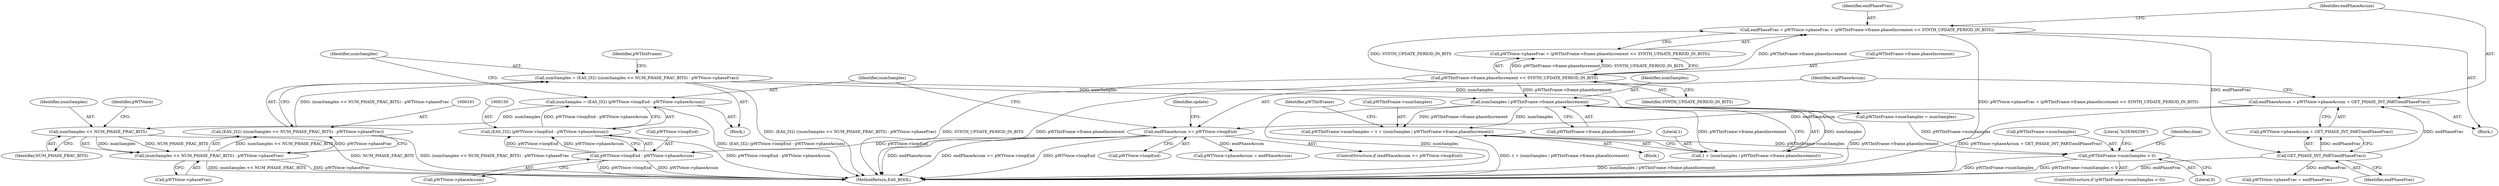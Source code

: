 digraph "0_Android_3ac044334c3ff6a61cb4238ff3ddaf17c7efcf49_5@pointer" {
"1000182" [label="(Call,numSamples / pWTIntFrame->frame.phaseIncrement)"];
"1000158" [label="(Call,numSamples = (EAS_I32) ((numSamples << NUM_PHASE_FRAC_BITS) - pWTVoice->phaseFrac))"];
"1000160" [label="(Call,(EAS_I32) ((numSamples << NUM_PHASE_FRAC_BITS) - pWTVoice->phaseFrac))"];
"1000162" [label="(Call,(numSamples << NUM_PHASE_FRAC_BITS) - pWTVoice->phaseFrac)"];
"1000163" [label="(Call,numSamples << NUM_PHASE_FRAC_BITS)"];
"1000147" [label="(Call,numSamples = (EAS_I32) (pWTVoice->loopEnd - pWTVoice->phaseAccum))"];
"1000149" [label="(Call,(EAS_I32) (pWTVoice->loopEnd - pWTVoice->phaseAccum))"];
"1000151" [label="(Call,pWTVoice->loopEnd - pWTVoice->phaseAccum)"];
"1000141" [label="(Call,endPhaseAccum >= pWTVoice->loopEnd)"];
"1000132" [label="(Call,endPhaseAccum = pWTVoice->phaseAccum + GET_PHASE_INT_PART(endPhaseFrac))"];
"1000138" [label="(Call,GET_PHASE_INT_PART(endPhaseFrac))"];
"1000119" [label="(Call,endPhaseFrac = pWTVoice->phaseFrac + (pWTIntFrame->frame.phaseIncrement << SYNTH_UPDATE_PERIOD_IN_BITS))"];
"1000125" [label="(Call,pWTIntFrame->frame.phaseIncrement << SYNTH_UPDATE_PERIOD_IN_BITS)"];
"1000176" [label="(Call,pWTIntFrame->numSamples = 1 + (numSamples / pWTIntFrame->frame.phaseIncrement))"];
"1000197" [label="(Call,pWTIntFrame->numSamples < 0)"];
"1000180" [label="(Call,1 + (numSamples / pWTIntFrame->frame.phaseIncrement))"];
"1000211" [label="(Identifier,done)"];
"1000125" [label="(Call,pWTIntFrame->frame.phaseIncrement << SYNTH_UPDATE_PERIOD_IN_BITS)"];
"1000143" [label="(Call,pWTVoice->loopEnd)"];
"1000216" [label="(Call,pWTVoice->phaseFrac = endPhaseFrac)"];
"1000131" [label="(Identifier,SYNTH_UPDATE_PERIOD_IN_BITS)"];
"1000198" [label="(Call,pWTIntFrame->numSamples)"];
"1000163" [label="(Call,numSamples << NUM_PHASE_FRAC_BITS)"];
"1000191" [label="(Call,pWTIntFrame->numSamples = numSamples)"];
"1000160" [label="(Call,(EAS_I32) ((numSamples << NUM_PHASE_FRAC_BITS) - pWTVoice->phaseFrac))"];
"1000197" [label="(Call,pWTIntFrame->numSamples < 0)"];
"1000164" [label="(Identifier,numSamples)"];
"1000152" [label="(Call,pWTVoice->loopEnd)"];
"1000228" [label="(MethodReturn,EAS_BOOL)"];
"1000182" [label="(Call,numSamples / pWTIntFrame->frame.phaseIncrement)"];
"1000166" [label="(Call,pWTVoice->phaseFrac)"];
"1000221" [label="(Call,pWTVoice->phaseAccum = endPhaseAccum)"];
"1000134" [label="(Call,pWTVoice->phaseAccum + GET_PHASE_INT_PART(endPhaseFrac))"];
"1000133" [label="(Identifier,endPhaseAccum)"];
"1000180" [label="(Call,1 + (numSamples / pWTIntFrame->frame.phaseIncrement))"];
"1000119" [label="(Call,endPhaseFrac = pWTVoice->phaseFrac + (pWTIntFrame->frame.phaseIncrement << SYNTH_UPDATE_PERIOD_IN_BITS))"];
"1000142" [label="(Identifier,endPhaseAccum)"];
"1000126" [label="(Call,pWTIntFrame->frame.phaseIncrement)"];
"1000165" [label="(Identifier,NUM_PHASE_FRAC_BITS)"];
"1000196" [label="(ControlStructure,if (pWTIntFrame->numSamples < 0))"];
"1000201" [label="(Literal,0)"];
"1000204" [label="(Literal,\"b/26366256\")"];
"1000141" [label="(Call,endPhaseAccum >= pWTVoice->loopEnd)"];
"1000121" [label="(Call,pWTVoice->phaseFrac + (pWTIntFrame->frame.phaseIncrement << SYNTH_UPDATE_PERIOD_IN_BITS))"];
"1000184" [label="(Call,pWTIntFrame->frame.phaseIncrement)"];
"1000214" [label="(Identifier,update)"];
"1000148" [label="(Identifier,numSamples)"];
"1000183" [label="(Identifier,numSamples)"];
"1000167" [label="(Identifier,pWTVoice)"];
"1000111" [label="(Block,)"];
"1000159" [label="(Identifier,numSamples)"];
"1000155" [label="(Call,pWTVoice->phaseAccum)"];
"1000181" [label="(Literal,1)"];
"1000162" [label="(Call,(numSamples << NUM_PHASE_FRAC_BITS) - pWTVoice->phaseFrac)"];
"1000176" [label="(Call,pWTIntFrame->numSamples = 1 + (numSamples / pWTIntFrame->frame.phaseIncrement))"];
"1000120" [label="(Identifier,endPhaseFrac)"];
"1000140" [label="(ControlStructure,if (endPhaseAccum >= pWTVoice->loopEnd))"];
"1000158" [label="(Call,numSamples = (EAS_I32) ((numSamples << NUM_PHASE_FRAC_BITS) - pWTVoice->phaseFrac))"];
"1000138" [label="(Call,GET_PHASE_INT_PART(endPhaseFrac))"];
"1000146" [label="(Block,)"];
"1000175" [label="(Block,)"];
"1000149" [label="(Call,(EAS_I32) (pWTVoice->loopEnd - pWTVoice->phaseAccum))"];
"1000199" [label="(Identifier,pWTIntFrame)"];
"1000151" [label="(Call,pWTVoice->loopEnd - pWTVoice->phaseAccum)"];
"1000139" [label="(Identifier,endPhaseFrac)"];
"1000147" [label="(Call,numSamples = (EAS_I32) (pWTVoice->loopEnd - pWTVoice->phaseAccum))"];
"1000177" [label="(Call,pWTIntFrame->numSamples)"];
"1000172" [label="(Identifier,pWTIntFrame)"];
"1000132" [label="(Call,endPhaseAccum = pWTVoice->phaseAccum + GET_PHASE_INT_PART(endPhaseFrac))"];
"1000182" -> "1000180"  [label="AST: "];
"1000182" -> "1000184"  [label="CFG: "];
"1000183" -> "1000182"  [label="AST: "];
"1000184" -> "1000182"  [label="AST: "];
"1000180" -> "1000182"  [label="CFG: "];
"1000182" -> "1000228"  [label="DDG: pWTIntFrame->frame.phaseIncrement"];
"1000182" -> "1000228"  [label="DDG: numSamples"];
"1000182" -> "1000176"  [label="DDG: numSamples"];
"1000182" -> "1000176"  [label="DDG: pWTIntFrame->frame.phaseIncrement"];
"1000182" -> "1000180"  [label="DDG: numSamples"];
"1000182" -> "1000180"  [label="DDG: pWTIntFrame->frame.phaseIncrement"];
"1000158" -> "1000182"  [label="DDG: numSamples"];
"1000125" -> "1000182"  [label="DDG: pWTIntFrame->frame.phaseIncrement"];
"1000158" -> "1000146"  [label="AST: "];
"1000158" -> "1000160"  [label="CFG: "];
"1000159" -> "1000158"  [label="AST: "];
"1000160" -> "1000158"  [label="AST: "];
"1000172" -> "1000158"  [label="CFG: "];
"1000158" -> "1000228"  [label="DDG: (EAS_I32) ((numSamples << NUM_PHASE_FRAC_BITS) - pWTVoice->phaseFrac)"];
"1000160" -> "1000158"  [label="DDG: (numSamples << NUM_PHASE_FRAC_BITS) - pWTVoice->phaseFrac"];
"1000158" -> "1000191"  [label="DDG: numSamples"];
"1000160" -> "1000162"  [label="CFG: "];
"1000161" -> "1000160"  [label="AST: "];
"1000162" -> "1000160"  [label="AST: "];
"1000160" -> "1000228"  [label="DDG: (numSamples << NUM_PHASE_FRAC_BITS) - pWTVoice->phaseFrac"];
"1000162" -> "1000160"  [label="DDG: numSamples << NUM_PHASE_FRAC_BITS"];
"1000162" -> "1000160"  [label="DDG: pWTVoice->phaseFrac"];
"1000162" -> "1000166"  [label="CFG: "];
"1000163" -> "1000162"  [label="AST: "];
"1000166" -> "1000162"  [label="AST: "];
"1000162" -> "1000228"  [label="DDG: pWTVoice->phaseFrac"];
"1000162" -> "1000228"  [label="DDG: numSamples << NUM_PHASE_FRAC_BITS"];
"1000163" -> "1000162"  [label="DDG: numSamples"];
"1000163" -> "1000162"  [label="DDG: NUM_PHASE_FRAC_BITS"];
"1000163" -> "1000165"  [label="CFG: "];
"1000164" -> "1000163"  [label="AST: "];
"1000165" -> "1000163"  [label="AST: "];
"1000167" -> "1000163"  [label="CFG: "];
"1000163" -> "1000228"  [label="DDG: NUM_PHASE_FRAC_BITS"];
"1000147" -> "1000163"  [label="DDG: numSamples"];
"1000147" -> "1000146"  [label="AST: "];
"1000147" -> "1000149"  [label="CFG: "];
"1000148" -> "1000147"  [label="AST: "];
"1000149" -> "1000147"  [label="AST: "];
"1000159" -> "1000147"  [label="CFG: "];
"1000147" -> "1000228"  [label="DDG: (EAS_I32) (pWTVoice->loopEnd - pWTVoice->phaseAccum)"];
"1000149" -> "1000147"  [label="DDG: pWTVoice->loopEnd - pWTVoice->phaseAccum"];
"1000149" -> "1000151"  [label="CFG: "];
"1000150" -> "1000149"  [label="AST: "];
"1000151" -> "1000149"  [label="AST: "];
"1000149" -> "1000228"  [label="DDG: pWTVoice->loopEnd - pWTVoice->phaseAccum"];
"1000151" -> "1000149"  [label="DDG: pWTVoice->loopEnd"];
"1000151" -> "1000149"  [label="DDG: pWTVoice->phaseAccum"];
"1000151" -> "1000155"  [label="CFG: "];
"1000152" -> "1000151"  [label="AST: "];
"1000155" -> "1000151"  [label="AST: "];
"1000151" -> "1000228"  [label="DDG: pWTVoice->loopEnd"];
"1000151" -> "1000228"  [label="DDG: pWTVoice->phaseAccum"];
"1000141" -> "1000151"  [label="DDG: pWTVoice->loopEnd"];
"1000141" -> "1000140"  [label="AST: "];
"1000141" -> "1000143"  [label="CFG: "];
"1000142" -> "1000141"  [label="AST: "];
"1000143" -> "1000141"  [label="AST: "];
"1000148" -> "1000141"  [label="CFG: "];
"1000214" -> "1000141"  [label="CFG: "];
"1000141" -> "1000228"  [label="DDG: endPhaseAccum"];
"1000141" -> "1000228"  [label="DDG: endPhaseAccum >= pWTVoice->loopEnd"];
"1000141" -> "1000228"  [label="DDG: pWTVoice->loopEnd"];
"1000132" -> "1000141"  [label="DDG: endPhaseAccum"];
"1000141" -> "1000221"  [label="DDG: endPhaseAccum"];
"1000132" -> "1000111"  [label="AST: "];
"1000132" -> "1000134"  [label="CFG: "];
"1000133" -> "1000132"  [label="AST: "];
"1000134" -> "1000132"  [label="AST: "];
"1000142" -> "1000132"  [label="CFG: "];
"1000132" -> "1000228"  [label="DDG: pWTVoice->phaseAccum + GET_PHASE_INT_PART(endPhaseFrac)"];
"1000138" -> "1000132"  [label="DDG: endPhaseFrac"];
"1000138" -> "1000134"  [label="AST: "];
"1000138" -> "1000139"  [label="CFG: "];
"1000139" -> "1000138"  [label="AST: "];
"1000134" -> "1000138"  [label="CFG: "];
"1000138" -> "1000228"  [label="DDG: endPhaseFrac"];
"1000138" -> "1000134"  [label="DDG: endPhaseFrac"];
"1000119" -> "1000138"  [label="DDG: endPhaseFrac"];
"1000138" -> "1000216"  [label="DDG: endPhaseFrac"];
"1000119" -> "1000111"  [label="AST: "];
"1000119" -> "1000121"  [label="CFG: "];
"1000120" -> "1000119"  [label="AST: "];
"1000121" -> "1000119"  [label="AST: "];
"1000133" -> "1000119"  [label="CFG: "];
"1000119" -> "1000228"  [label="DDG: pWTVoice->phaseFrac + (pWTIntFrame->frame.phaseIncrement << SYNTH_UPDATE_PERIOD_IN_BITS)"];
"1000125" -> "1000119"  [label="DDG: pWTIntFrame->frame.phaseIncrement"];
"1000125" -> "1000119"  [label="DDG: SYNTH_UPDATE_PERIOD_IN_BITS"];
"1000125" -> "1000121"  [label="AST: "];
"1000125" -> "1000131"  [label="CFG: "];
"1000126" -> "1000125"  [label="AST: "];
"1000131" -> "1000125"  [label="AST: "];
"1000121" -> "1000125"  [label="CFG: "];
"1000125" -> "1000228"  [label="DDG: pWTIntFrame->frame.phaseIncrement"];
"1000125" -> "1000228"  [label="DDG: SYNTH_UPDATE_PERIOD_IN_BITS"];
"1000125" -> "1000121"  [label="DDG: pWTIntFrame->frame.phaseIncrement"];
"1000125" -> "1000121"  [label="DDG: SYNTH_UPDATE_PERIOD_IN_BITS"];
"1000176" -> "1000175"  [label="AST: "];
"1000176" -> "1000180"  [label="CFG: "];
"1000177" -> "1000176"  [label="AST: "];
"1000180" -> "1000176"  [label="AST: "];
"1000199" -> "1000176"  [label="CFG: "];
"1000176" -> "1000228"  [label="DDG: 1 + (numSamples / pWTIntFrame->frame.phaseIncrement)"];
"1000176" -> "1000197"  [label="DDG: pWTIntFrame->numSamples"];
"1000197" -> "1000196"  [label="AST: "];
"1000197" -> "1000201"  [label="CFG: "];
"1000198" -> "1000197"  [label="AST: "];
"1000201" -> "1000197"  [label="AST: "];
"1000204" -> "1000197"  [label="CFG: "];
"1000211" -> "1000197"  [label="CFG: "];
"1000197" -> "1000228"  [label="DDG: pWTIntFrame->numSamples < 0"];
"1000197" -> "1000228"  [label="DDG: pWTIntFrame->numSamples"];
"1000191" -> "1000197"  [label="DDG: pWTIntFrame->numSamples"];
"1000181" -> "1000180"  [label="AST: "];
"1000180" -> "1000228"  [label="DDG: numSamples / pWTIntFrame->frame.phaseIncrement"];
}
